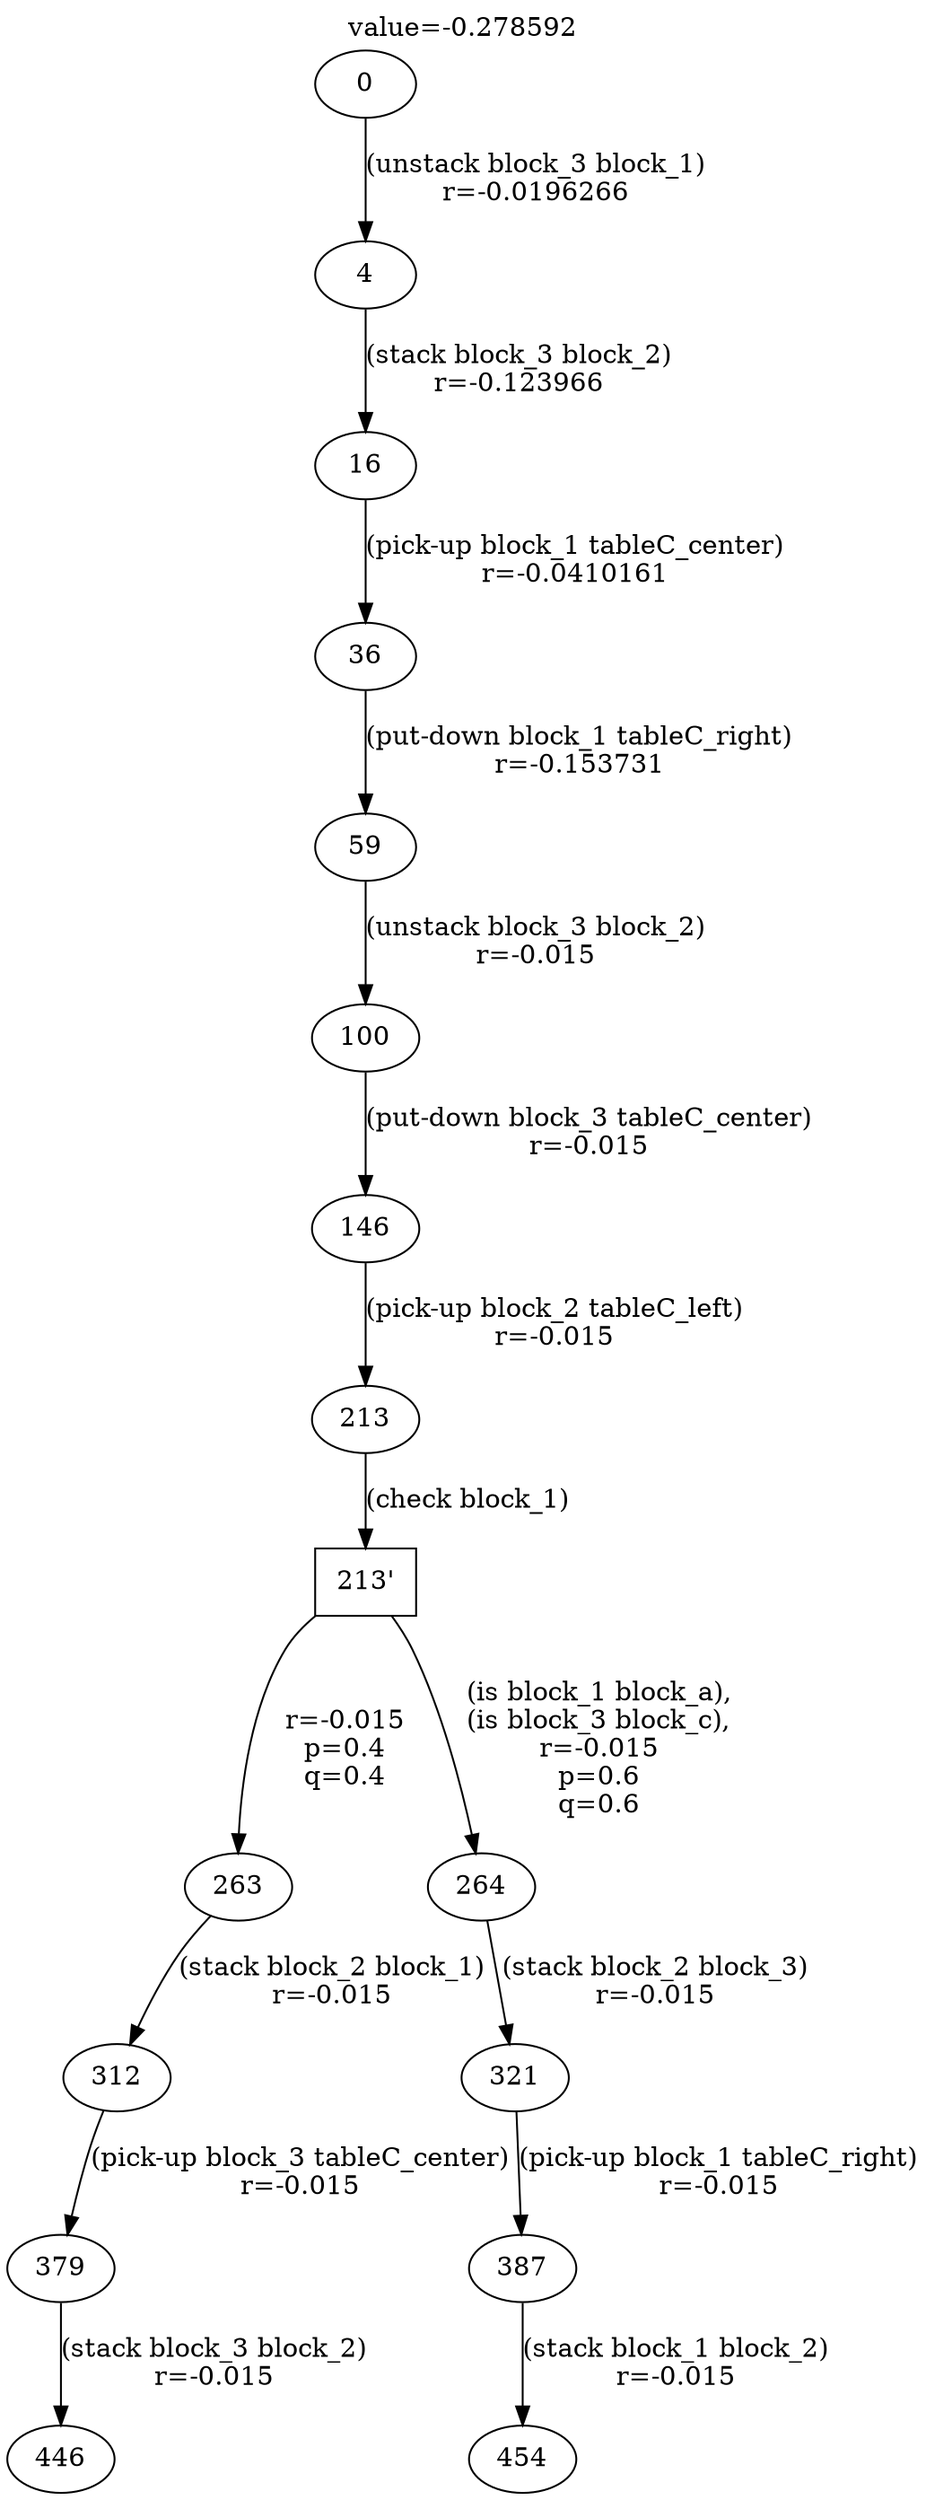 digraph g{
label="value=-0.278592"
labelloc=top
0->4 [ label="(unstack block_3 block_1)
r=-0.0196266" ];
4->16 [ label="(stack block_3 block_2)
r=-0.123966" ];
16->36 [ label="(pick-up block_1 tableC_center)
r=-0.0410161" ];
36->59 [ label="(put-down block_1 tableC_right)
r=-0.153731" ];
59->100 [ label="(unstack block_3 block_2)
r=-0.015" ];
100->146 [ label="(put-down block_3 tableC_center)
r=-0.015" ];
146->213 [ label="(pick-up block_2 tableC_left)
r=-0.015" ];
"213'" [ shape=box ] ;
213->"213'" [ label="(check block_1)" ];
"213'"->263 [ label="
r=-0.015
p=0.4
q=0.4" ];
263->312 [ label="(stack block_2 block_1)
r=-0.015" ];
312->379 [ label="(pick-up block_3 tableC_center)
r=-0.015" ];
379->446 [ label="(stack block_3 block_2)
r=-0.015" ];
"213'"->264 [ label="
(is block_1 block_a),
(is block_3 block_c),
r=-0.015
p=0.6
q=0.6" ];
264->321 [ label="(stack block_2 block_3)
r=-0.015" ];
321->387 [ label="(pick-up block_1 tableC_right)
r=-0.015" ];
387->454 [ label="(stack block_1 block_2)
r=-0.015" ];
}
